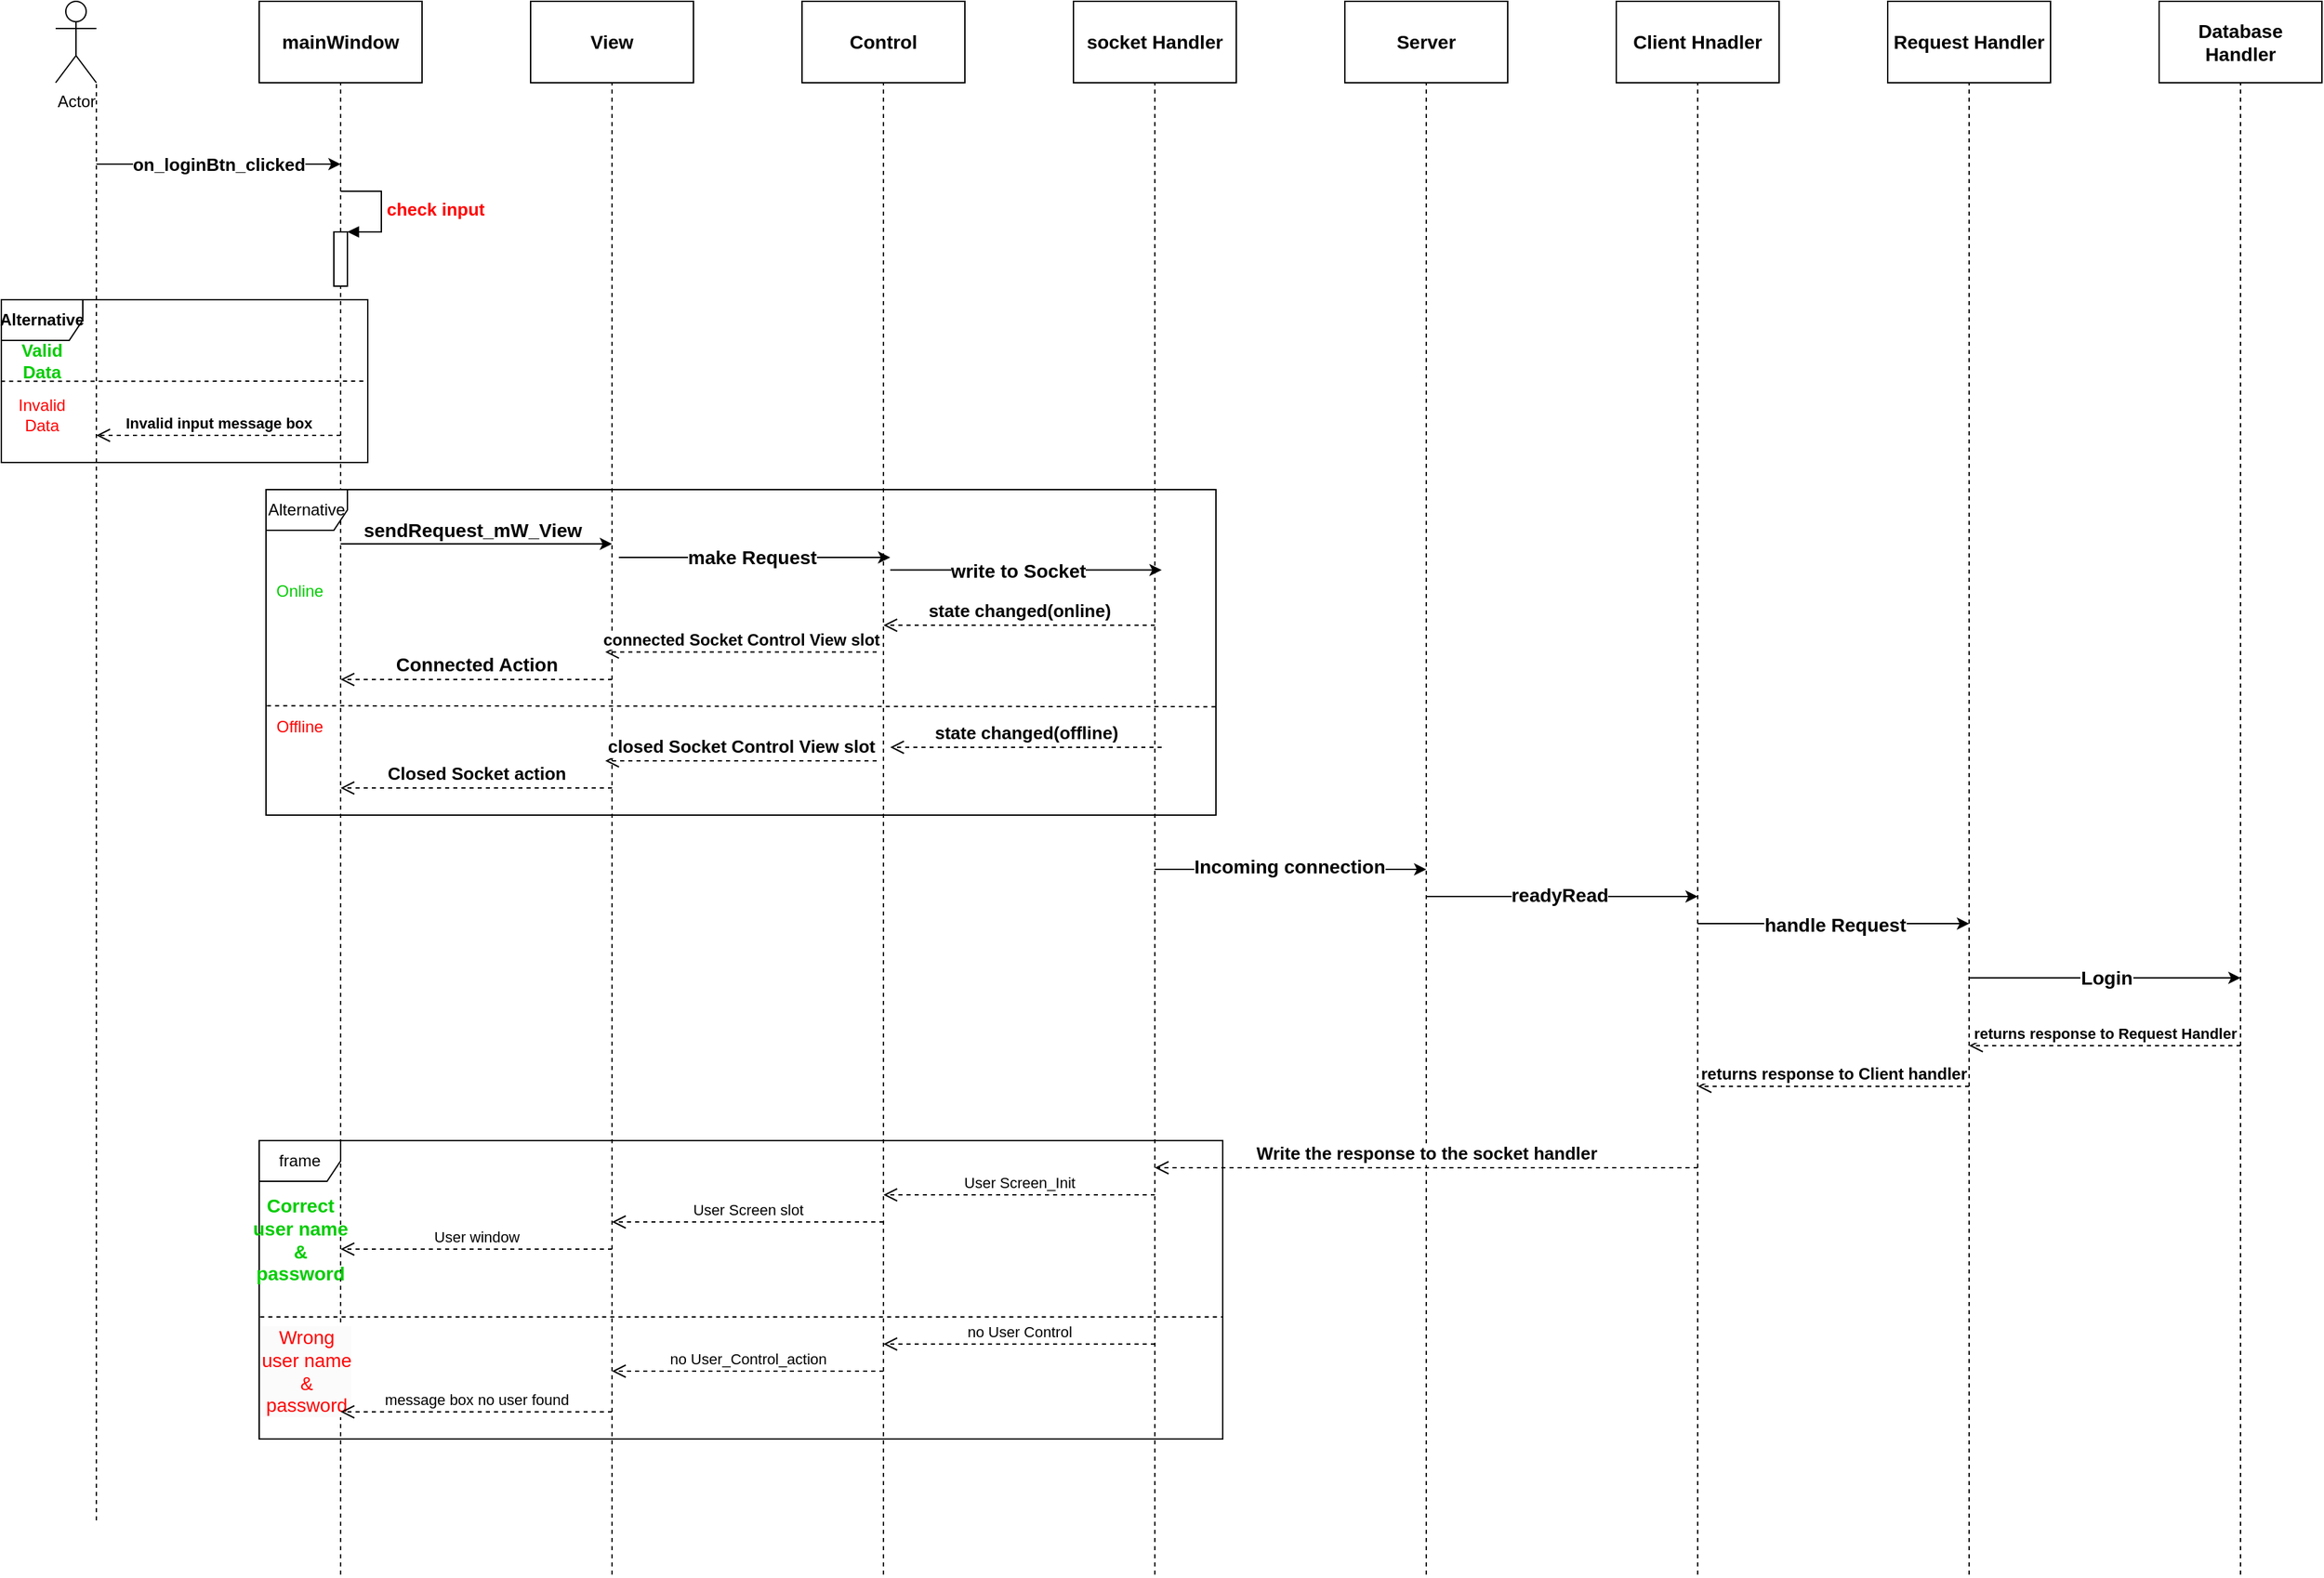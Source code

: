 <mxfile version="24.3.1" type="device">
  <diagram name="Page-1" id="2YBvvXClWsGukQMizWep">
    <mxGraphModel dx="2273" dy="1332" grid="1" gridSize="10" guides="1" tooltips="1" connect="1" arrows="1" fold="1" page="1" pageScale="1" pageWidth="850" pageHeight="1100" math="0" shadow="0">
      <root>
        <mxCell id="0" />
        <mxCell id="1" parent="0" />
        <mxCell id="Qxd5GKGvkfQN9am01lqt-1" value="Actor" style="shape=umlActor;verticalLabelPosition=bottom;verticalAlign=top;html=1;outlineConnect=0;" vertex="1" parent="1">
          <mxGeometry x="90" y="40" width="30" height="60" as="geometry" />
        </mxCell>
        <mxCell id="Qxd5GKGvkfQN9am01lqt-2" value="&lt;b&gt;&lt;font style=&quot;font-size: 14px;&quot;&gt;mainWindow&lt;/font&gt;&lt;/b&gt;" style="rounded=0;whiteSpace=wrap;html=1;" vertex="1" parent="1">
          <mxGeometry x="240" y="40" width="120" height="60" as="geometry" />
        </mxCell>
        <mxCell id="Qxd5GKGvkfQN9am01lqt-3" value="&lt;b&gt;&lt;font style=&quot;font-size: 14px;&quot;&gt;View&lt;/font&gt;&lt;/b&gt;" style="rounded=0;whiteSpace=wrap;html=1;" vertex="1" parent="1">
          <mxGeometry x="440" y="40" width="120" height="60" as="geometry" />
        </mxCell>
        <mxCell id="Qxd5GKGvkfQN9am01lqt-4" value="&lt;font style=&quot;font-size: 14px;&quot;&gt;&lt;b&gt;Control&lt;/b&gt;&lt;/font&gt;" style="rounded=0;whiteSpace=wrap;html=1;" vertex="1" parent="1">
          <mxGeometry x="640" y="40" width="120" height="60" as="geometry" />
        </mxCell>
        <mxCell id="Qxd5GKGvkfQN9am01lqt-6" value="" style="endArrow=none;dashed=1;html=1;rounded=0;entryX=0.5;entryY=1;entryDx=0;entryDy=0;" edge="1" parent="1" target="Qxd5GKGvkfQN9am01lqt-2">
          <mxGeometry width="50" height="50" relative="1" as="geometry">
            <mxPoint x="300" y="1200" as="sourcePoint" />
            <mxPoint x="300" y="120" as="targetPoint" />
          </mxGeometry>
        </mxCell>
        <mxCell id="Qxd5GKGvkfQN9am01lqt-7" value="&lt;font size=&quot;1&quot; style=&quot;&quot;&gt;&lt;b style=&quot;font-size: 14px;&quot;&gt;socket Handler&lt;/b&gt;&lt;/font&gt;" style="rounded=0;whiteSpace=wrap;html=1;" vertex="1" parent="1">
          <mxGeometry x="840" y="40" width="120" height="60" as="geometry" />
        </mxCell>
        <mxCell id="Qxd5GKGvkfQN9am01lqt-9" value="" style="endArrow=none;dashed=1;html=1;rounded=0;" edge="1" parent="1">
          <mxGeometry width="50" height="50" relative="1" as="geometry">
            <mxPoint x="120" y="1160" as="sourcePoint" />
            <mxPoint x="120" y="100" as="targetPoint" />
          </mxGeometry>
        </mxCell>
        <mxCell id="Qxd5GKGvkfQN9am01lqt-10" value="" style="endArrow=classic;html=1;rounded=0;" edge="1" parent="1">
          <mxGeometry width="50" height="50" relative="1" as="geometry">
            <mxPoint x="120" y="160" as="sourcePoint" />
            <mxPoint x="300" y="160" as="targetPoint" />
          </mxGeometry>
        </mxCell>
        <mxCell id="Qxd5GKGvkfQN9am01lqt-11" value="&lt;b style=&quot;font-size: 13px;&quot;&gt;on_loginBtn_clicked&lt;/b&gt;" style="edgeLabel;html=1;align=center;verticalAlign=middle;resizable=0;points=[];" vertex="1" connectable="0" parent="Qxd5GKGvkfQN9am01lqt-10">
          <mxGeometry x="0.078" y="-2" relative="1" as="geometry">
            <mxPoint x="-7" y="-2" as="offset" />
          </mxGeometry>
        </mxCell>
        <mxCell id="Qxd5GKGvkfQN9am01lqt-12" value="" style="endArrow=none;dashed=1;html=1;rounded=0;entryX=0.5;entryY=1;entryDx=0;entryDy=0;" edge="1" parent="1" target="Qxd5GKGvkfQN9am01lqt-3">
          <mxGeometry width="50" height="50" relative="1" as="geometry">
            <mxPoint x="500" y="1200" as="sourcePoint" />
            <mxPoint x="500" y="140" as="targetPoint" />
          </mxGeometry>
        </mxCell>
        <mxCell id="Qxd5GKGvkfQN9am01lqt-13" value="" style="endArrow=classic;html=1;rounded=0;" edge="1" parent="1">
          <mxGeometry width="50" height="50" relative="1" as="geometry">
            <mxPoint x="300" y="440" as="sourcePoint" />
            <mxPoint x="500" y="440" as="targetPoint" />
          </mxGeometry>
        </mxCell>
        <mxCell id="Qxd5GKGvkfQN9am01lqt-14" value="&lt;div style=&quot;&quot;&gt;&lt;b&gt;&lt;font style=&quot;font-size: 14px;&quot;&gt;sendRequest_mW_View&lt;/font&gt;&lt;/b&gt;&lt;br&gt;&lt;/div&gt;" style="edgeLabel;html=1;align=center;verticalAlign=middle;resizable=0;points=[];" vertex="1" connectable="0" parent="Qxd5GKGvkfQN9am01lqt-13">
          <mxGeometry x="-0.138" y="-4" relative="1" as="geometry">
            <mxPoint x="11" y="-14" as="offset" />
          </mxGeometry>
        </mxCell>
        <mxCell id="Qxd5GKGvkfQN9am01lqt-17" value="" style="endArrow=none;dashed=1;html=1;rounded=0;entryX=0.5;entryY=1;entryDx=0;entryDy=0;" edge="1" parent="1" target="Qxd5GKGvkfQN9am01lqt-4">
          <mxGeometry width="50" height="50" relative="1" as="geometry">
            <mxPoint x="700" y="1200" as="sourcePoint" />
            <mxPoint x="700" y="150" as="targetPoint" />
          </mxGeometry>
        </mxCell>
        <mxCell id="Qxd5GKGvkfQN9am01lqt-18" value="" style="endArrow=none;dashed=1;html=1;rounded=0;entryX=0.5;entryY=1;entryDx=0;entryDy=0;" edge="1" parent="1" target="Qxd5GKGvkfQN9am01lqt-7">
          <mxGeometry width="50" height="50" relative="1" as="geometry">
            <mxPoint x="900" y="1200" as="sourcePoint" />
            <mxPoint x="910" y="140" as="targetPoint" />
          </mxGeometry>
        </mxCell>
        <mxCell id="Qxd5GKGvkfQN9am01lqt-19" value="" style="endArrow=classic;html=1;rounded=0;" edge="1" parent="1">
          <mxGeometry width="50" height="50" relative="1" as="geometry">
            <mxPoint x="505" y="450" as="sourcePoint" />
            <mxPoint x="705" y="450" as="targetPoint" />
          </mxGeometry>
        </mxCell>
        <mxCell id="Qxd5GKGvkfQN9am01lqt-21" value="&lt;b&gt;&lt;font style=&quot;font-size: 14px;&quot;&gt;make Request&lt;/font&gt;&lt;/b&gt;" style="edgeLabel;html=1;align=center;verticalAlign=middle;resizable=0;points=[];" vertex="1" connectable="0" parent="Qxd5GKGvkfQN9am01lqt-19">
          <mxGeometry x="-0.025" relative="1" as="geometry">
            <mxPoint as="offset" />
          </mxGeometry>
        </mxCell>
        <mxCell id="Qxd5GKGvkfQN9am01lqt-22" value="" style="endArrow=classic;html=1;rounded=0;" edge="1" parent="1">
          <mxGeometry width="50" height="50" relative="1" as="geometry">
            <mxPoint x="705" y="459.31" as="sourcePoint" />
            <mxPoint x="905" y="459.31" as="targetPoint" />
          </mxGeometry>
        </mxCell>
        <mxCell id="Qxd5GKGvkfQN9am01lqt-23" value="&lt;b&gt;&lt;font style=&quot;font-size: 14px;&quot;&gt;write to Socket&lt;/font&gt;&lt;/b&gt;" style="edgeLabel;html=1;align=center;verticalAlign=middle;resizable=0;points=[];" vertex="1" connectable="0" parent="Qxd5GKGvkfQN9am01lqt-22">
          <mxGeometry x="-0.062" y="4" relative="1" as="geometry">
            <mxPoint y="4" as="offset" />
          </mxGeometry>
        </mxCell>
        <mxCell id="Qxd5GKGvkfQN9am01lqt-25" value="&lt;font style=&quot;font-size: 14px;&quot;&gt;&lt;b&gt;Server&lt;/b&gt;&lt;/font&gt;" style="rounded=0;whiteSpace=wrap;html=1;" vertex="1" parent="1">
          <mxGeometry x="1040" y="40" width="120" height="60" as="geometry" />
        </mxCell>
        <mxCell id="Qxd5GKGvkfQN9am01lqt-26" value="&lt;b&gt;&lt;font style=&quot;font-size: 14px;&quot;&gt;Client Hnadler&lt;/font&gt;&lt;/b&gt;" style="rounded=0;whiteSpace=wrap;html=1;" vertex="1" parent="1">
          <mxGeometry x="1240" y="40" width="120" height="60" as="geometry" />
        </mxCell>
        <mxCell id="Qxd5GKGvkfQN9am01lqt-27" value="" style="endArrow=none;dashed=1;html=1;rounded=0;entryX=0.5;entryY=1;entryDx=0;entryDy=0;" edge="1" parent="1" target="Qxd5GKGvkfQN9am01lqt-25">
          <mxGeometry width="50" height="50" relative="1" as="geometry">
            <mxPoint x="1100" y="1200" as="sourcePoint" />
            <mxPoint x="1100" y="120" as="targetPoint" />
          </mxGeometry>
        </mxCell>
        <mxCell id="Qxd5GKGvkfQN9am01lqt-28" value="" style="endArrow=classic;html=1;rounded=0;" edge="1" parent="1">
          <mxGeometry width="50" height="50" relative="1" as="geometry">
            <mxPoint x="900" y="680" as="sourcePoint" />
            <mxPoint x="1100" y="680" as="targetPoint" />
          </mxGeometry>
        </mxCell>
        <mxCell id="Qxd5GKGvkfQN9am01lqt-29" value="&lt;font style=&quot;font-size: 14px;&quot;&gt;&lt;b&gt;Incoming connection&lt;/b&gt;&lt;/font&gt;" style="edgeLabel;html=1;align=center;verticalAlign=middle;resizable=0;points=[];" vertex="1" connectable="0" parent="Qxd5GKGvkfQN9am01lqt-28">
          <mxGeometry x="-0.01" y="2" relative="1" as="geometry">
            <mxPoint as="offset" />
          </mxGeometry>
        </mxCell>
        <mxCell id="Qxd5GKGvkfQN9am01lqt-32" value="" style="endArrow=none;dashed=1;html=1;rounded=0;entryX=0.5;entryY=1;entryDx=0;entryDy=0;" edge="1" parent="1" target="Qxd5GKGvkfQN9am01lqt-26">
          <mxGeometry width="50" height="50" relative="1" as="geometry">
            <mxPoint x="1300" y="1200" as="sourcePoint" />
            <mxPoint x="1310" y="120" as="targetPoint" />
          </mxGeometry>
        </mxCell>
        <mxCell id="Qxd5GKGvkfQN9am01lqt-33" value="" style="endArrow=classic;html=1;rounded=0;" edge="1" parent="1">
          <mxGeometry width="50" height="50" relative="1" as="geometry">
            <mxPoint x="1100" y="700" as="sourcePoint" />
            <mxPoint x="1300" y="700" as="targetPoint" />
          </mxGeometry>
        </mxCell>
        <mxCell id="Qxd5GKGvkfQN9am01lqt-36" value="&lt;b&gt;&lt;font style=&quot;font-size: 14px;&quot;&gt;readyRead&lt;/font&gt;&lt;/b&gt;" style="edgeLabel;html=1;align=center;verticalAlign=middle;resizable=0;points=[];" vertex="1" connectable="0" parent="Qxd5GKGvkfQN9am01lqt-33">
          <mxGeometry x="-0.02" y="1" relative="1" as="geometry">
            <mxPoint as="offset" />
          </mxGeometry>
        </mxCell>
        <mxCell id="Qxd5GKGvkfQN9am01lqt-37" value="&lt;b&gt;&lt;font style=&quot;font-size: 14px;&quot;&gt;Request Handler&lt;/font&gt;&lt;/b&gt;" style="rounded=0;whiteSpace=wrap;html=1;" vertex="1" parent="1">
          <mxGeometry x="1440" y="40" width="120" height="60" as="geometry" />
        </mxCell>
        <mxCell id="Qxd5GKGvkfQN9am01lqt-38" value="" style="endArrow=none;dashed=1;html=1;rounded=0;entryX=0.5;entryY=1;entryDx=0;entryDy=0;" edge="1" parent="1" target="Qxd5GKGvkfQN9am01lqt-37">
          <mxGeometry width="50" height="50" relative="1" as="geometry">
            <mxPoint x="1500" y="1200" as="sourcePoint" />
            <mxPoint x="1510" y="120" as="targetPoint" />
          </mxGeometry>
        </mxCell>
        <mxCell id="Qxd5GKGvkfQN9am01lqt-39" value="" style="endArrow=classic;html=1;rounded=0;" edge="1" parent="1">
          <mxGeometry width="50" height="50" relative="1" as="geometry">
            <mxPoint x="1300" y="720" as="sourcePoint" />
            <mxPoint x="1500" y="720" as="targetPoint" />
          </mxGeometry>
        </mxCell>
        <mxCell id="Qxd5GKGvkfQN9am01lqt-40" value="&lt;b&gt;&lt;font style=&quot;font-size: 14px;&quot;&gt;handle Request&lt;/font&gt;&lt;/b&gt;" style="edgeLabel;html=1;align=center;verticalAlign=middle;resizable=0;points=[];" vertex="1" connectable="0" parent="Qxd5GKGvkfQN9am01lqt-39">
          <mxGeometry x="0.01" y="-1" relative="1" as="geometry">
            <mxPoint as="offset" />
          </mxGeometry>
        </mxCell>
        <mxCell id="Qxd5GKGvkfQN9am01lqt-41" value="&lt;b&gt;&lt;font style=&quot;font-size: 14px;&quot;&gt;Database Handler&lt;/font&gt;&lt;/b&gt;" style="rounded=0;whiteSpace=wrap;html=1;" vertex="1" parent="1">
          <mxGeometry x="1640" y="40" width="120" height="60" as="geometry" />
        </mxCell>
        <mxCell id="Qxd5GKGvkfQN9am01lqt-43" value="" style="endArrow=none;dashed=1;html=1;rounded=0;entryX=0.5;entryY=1;entryDx=0;entryDy=0;" edge="1" parent="1" target="Qxd5GKGvkfQN9am01lqt-41">
          <mxGeometry width="50" height="50" relative="1" as="geometry">
            <mxPoint x="1700" y="1200" as="sourcePoint" />
            <mxPoint x="1690" y="150" as="targetPoint" />
          </mxGeometry>
        </mxCell>
        <mxCell id="Qxd5GKGvkfQN9am01lqt-44" value="" style="endArrow=classic;html=1;rounded=0;" edge="1" parent="1">
          <mxGeometry width="50" height="50" relative="1" as="geometry">
            <mxPoint x="1500" y="760" as="sourcePoint" />
            <mxPoint x="1700" y="760" as="targetPoint" />
          </mxGeometry>
        </mxCell>
        <mxCell id="Qxd5GKGvkfQN9am01lqt-46" value="&lt;b&gt;&lt;font style=&quot;font-size: 14px;&quot;&gt;Login&lt;/font&gt;&lt;/b&gt;" style="edgeLabel;html=1;align=center;verticalAlign=middle;resizable=0;points=[];" vertex="1" connectable="0" parent="Qxd5GKGvkfQN9am01lqt-44">
          <mxGeometry x="0.01" relative="1" as="geometry">
            <mxPoint as="offset" />
          </mxGeometry>
        </mxCell>
        <mxCell id="Qxd5GKGvkfQN9am01lqt-55" value="&lt;b&gt;&lt;font style=&quot;font-size: 12px;&quot;&gt;Alternative&lt;/font&gt;&lt;/b&gt;" style="shape=umlFrame;whiteSpace=wrap;html=1;pointerEvents=0;" vertex="1" parent="1">
          <mxGeometry x="50" y="260" width="270" height="120" as="geometry" />
        </mxCell>
        <mxCell id="Qxd5GKGvkfQN9am01lqt-56" value="" style="endArrow=none;dashed=1;html=1;rounded=0;entryX=1.001;entryY=0.449;entryDx=0;entryDy=0;entryPerimeter=0;exitX=0;exitY=0.45;exitDx=0;exitDy=0;exitPerimeter=0;" edge="1" parent="1">
          <mxGeometry width="50" height="50" relative="1" as="geometry">
            <mxPoint x="49.73" y="320.15" as="sourcePoint" />
            <mxPoint x="320" y="320" as="targetPoint" />
          </mxGeometry>
        </mxCell>
        <mxCell id="Qxd5GKGvkfQN9am01lqt-57" value="&lt;font color=&quot;#00cc00&quot;&gt;&lt;span style=&quot;font-size: 13px;&quot;&gt;&lt;b&gt;Valid&lt;/b&gt;&lt;/span&gt;&lt;/font&gt;&lt;div&gt;&lt;font color=&quot;#00cc00&quot;&gt;&lt;span style=&quot;font-size: 13px;&quot;&gt;&lt;b&gt;Data&lt;/b&gt;&lt;/span&gt;&lt;/font&gt;&lt;/div&gt;" style="text;html=1;align=center;verticalAlign=middle;whiteSpace=wrap;rounded=0;" vertex="1" parent="1">
          <mxGeometry x="50" y="290" width="60" height="30" as="geometry" />
        </mxCell>
        <mxCell id="Qxd5GKGvkfQN9am01lqt-58" value="&lt;font color=&quot;#ff0000&quot;&gt;Invalid&lt;/font&gt;&lt;div&gt;&lt;font color=&quot;#ff0000&quot;&gt;Data&lt;/font&gt;&lt;/div&gt;" style="text;html=1;align=center;verticalAlign=middle;whiteSpace=wrap;rounded=0;" vertex="1" parent="1">
          <mxGeometry x="50" y="330" width="60" height="30" as="geometry" />
        </mxCell>
        <mxCell id="Qxd5GKGvkfQN9am01lqt-59" value="" style="html=1;points=[[0,0,0,0,5],[0,1,0,0,-5],[1,0,0,0,5],[1,1,0,0,-5]];perimeter=orthogonalPerimeter;outlineConnect=0;targetShapes=umlLifeline;portConstraint=eastwest;newEdgeStyle={&quot;curved&quot;:0,&quot;rounded&quot;:0};" vertex="1" parent="1">
          <mxGeometry x="295" y="210" width="10" height="40" as="geometry" />
        </mxCell>
        <mxCell id="Qxd5GKGvkfQN9am01lqt-60" value="&lt;b&gt;&lt;font color=&quot;#ff0000&quot; style=&quot;font-size: 13px;&quot;&gt;check input&lt;/font&gt;&lt;/b&gt;" style="html=1;align=left;spacingLeft=2;endArrow=block;rounded=0;edgeStyle=orthogonalEdgeStyle;curved=0;rounded=0;" edge="1" target="Qxd5GKGvkfQN9am01lqt-59" parent="1">
          <mxGeometry relative="1" as="geometry">
            <mxPoint x="300" y="180" as="sourcePoint" />
            <Array as="points">
              <mxPoint x="330" y="210" />
            </Array>
          </mxGeometry>
        </mxCell>
        <mxCell id="Qxd5GKGvkfQN9am01lqt-61" value="Alternative" style="shape=umlFrame;whiteSpace=wrap;html=1;pointerEvents=0;" vertex="1" parent="1">
          <mxGeometry x="245" y="400" width="700" height="240" as="geometry" />
        </mxCell>
        <mxCell id="Qxd5GKGvkfQN9am01lqt-62" value="" style="endArrow=none;dashed=1;html=1;rounded=0;entryX=1;entryY=0.667;entryDx=0;entryDy=0;entryPerimeter=0;exitX=0.001;exitY=0.664;exitDx=0;exitDy=0;exitPerimeter=0;" edge="1" parent="1" source="Qxd5GKGvkfQN9am01lqt-61" target="Qxd5GKGvkfQN9am01lqt-61">
          <mxGeometry width="50" height="50" relative="1" as="geometry">
            <mxPoint x="550" y="740" as="sourcePoint" />
            <mxPoint x="600" y="690" as="targetPoint" />
            <Array as="points" />
          </mxGeometry>
        </mxCell>
        <mxCell id="Qxd5GKGvkfQN9am01lqt-63" value="&lt;font color=&quot;#00cc00&quot;&gt;Online&lt;/font&gt;" style="text;html=1;align=center;verticalAlign=middle;whiteSpace=wrap;rounded=0;" vertex="1" parent="1">
          <mxGeometry x="240" y="460" width="60" height="30" as="geometry" />
        </mxCell>
        <mxCell id="Qxd5GKGvkfQN9am01lqt-64" value="&lt;font color=&quot;#ff0000&quot;&gt;Offline&lt;/font&gt;" style="text;html=1;align=center;verticalAlign=middle;whiteSpace=wrap;rounded=0;" vertex="1" parent="1">
          <mxGeometry x="240" y="560" width="60" height="30" as="geometry" />
        </mxCell>
        <mxCell id="Qxd5GKGvkfQN9am01lqt-65" value="&lt;b&gt;&lt;font style=&quot;font-size: 13px;&quot;&gt;state changed(offline)&lt;/font&gt;&lt;/b&gt;" style="html=1;verticalAlign=bottom;endArrow=open;dashed=1;endSize=8;curved=0;rounded=0;" edge="1" parent="1">
          <mxGeometry relative="1" as="geometry">
            <mxPoint x="905" y="590" as="sourcePoint" />
            <mxPoint x="705" y="590" as="targetPoint" />
          </mxGeometry>
        </mxCell>
        <mxCell id="Qxd5GKGvkfQN9am01lqt-68" value="&lt;b style=&quot;font-size: 13px;&quot;&gt;closed Socket Control View slot&lt;/b&gt;" style="html=1;verticalAlign=bottom;endArrow=open;dashed=1;endSize=8;curved=0;rounded=0;" edge="1" parent="1">
          <mxGeometry relative="1" as="geometry">
            <mxPoint x="695" y="600" as="sourcePoint" />
            <mxPoint x="495" y="600" as="targetPoint" />
          </mxGeometry>
        </mxCell>
        <mxCell id="Qxd5GKGvkfQN9am01lqt-69" value="&lt;b&gt;&lt;font style=&quot;font-size: 13px;&quot;&gt;Closed Socket action&lt;/font&gt;&lt;/b&gt;" style="html=1;verticalAlign=bottom;endArrow=open;dashed=1;endSize=8;curved=0;rounded=0;" edge="1" parent="1">
          <mxGeometry relative="1" as="geometry">
            <mxPoint x="500" y="620" as="sourcePoint" />
            <mxPoint x="300" y="620" as="targetPoint" />
          </mxGeometry>
        </mxCell>
        <mxCell id="Qxd5GKGvkfQN9am01lqt-72" value="&lt;b&gt;&lt;font style=&quot;font-size: 13px;&quot;&gt;state changed(online)&lt;/font&gt;&lt;/b&gt;" style="html=1;verticalAlign=bottom;endArrow=open;dashed=1;endSize=8;curved=0;rounded=0;" edge="1" parent="1">
          <mxGeometry relative="1" as="geometry">
            <mxPoint x="900" y="500" as="sourcePoint" />
            <mxPoint x="700" y="500" as="targetPoint" />
          </mxGeometry>
        </mxCell>
        <mxCell id="Qxd5GKGvkfQN9am01lqt-73" value="&lt;b&gt;&lt;font style=&quot;font-size: 12px;&quot;&gt;connected Socket Control View slot&lt;/font&gt;&lt;/b&gt;" style="html=1;verticalAlign=bottom;endArrow=open;dashed=1;endSize=8;curved=0;rounded=0;" edge="1" parent="1">
          <mxGeometry relative="1" as="geometry">
            <mxPoint x="695" y="519.8" as="sourcePoint" />
            <mxPoint x="495" y="519.8" as="targetPoint" />
          </mxGeometry>
        </mxCell>
        <mxCell id="Qxd5GKGvkfQN9am01lqt-74" value="&lt;b&gt;&lt;font style=&quot;font-size: 14px;&quot;&gt;Connected Action&lt;/font&gt;&lt;/b&gt;" style="html=1;verticalAlign=bottom;endArrow=open;dashed=1;endSize=8;curved=0;rounded=0;" edge="1" parent="1">
          <mxGeometry relative="1" as="geometry">
            <mxPoint x="500" y="540" as="sourcePoint" />
            <mxPoint x="300" y="540" as="targetPoint" />
          </mxGeometry>
        </mxCell>
        <mxCell id="Qxd5GKGvkfQN9am01lqt-77" value="&lt;b&gt;Invalid input message box&lt;/b&gt;" style="html=1;verticalAlign=bottom;endArrow=open;dashed=1;endSize=8;curved=0;rounded=0;" edge="1" parent="1">
          <mxGeometry relative="1" as="geometry">
            <mxPoint x="300" y="360" as="sourcePoint" />
            <mxPoint x="120" y="360" as="targetPoint" />
          </mxGeometry>
        </mxCell>
        <mxCell id="Qxd5GKGvkfQN9am01lqt-80" value="frame" style="shape=umlFrame;whiteSpace=wrap;html=1;pointerEvents=0;" vertex="1" parent="1">
          <mxGeometry x="240" y="880" width="710" height="220" as="geometry" />
        </mxCell>
        <mxCell id="Qxd5GKGvkfQN9am01lqt-81" value="" style="endArrow=none;dashed=1;html=1;rounded=0;entryX=1;entryY=0.547;entryDx=0;entryDy=0;entryPerimeter=0;exitX=0.001;exitY=0.547;exitDx=0;exitDy=0;exitPerimeter=0;" edge="1" parent="1">
          <mxGeometry width="50" height="50" relative="1" as="geometry">
            <mxPoint x="240.71" y="1010.0" as="sourcePoint" />
            <mxPoint x="950" y="1010.0" as="targetPoint" />
          </mxGeometry>
        </mxCell>
        <mxCell id="Qxd5GKGvkfQN9am01lqt-82" value="&lt;font style=&quot;font-size: 14px;&quot; color=&quot;#00cc00&quot;&gt;Correct&lt;/font&gt;&lt;div style=&quot;font-size: 14px;&quot;&gt;&lt;font style=&quot;font-size: 14px;&quot; color=&quot;#00cc00&quot;&gt;user name&lt;/font&gt;&lt;/div&gt;&lt;div style=&quot;font-size: 14px;&quot;&gt;&lt;font style=&quot;font-size: 14px;&quot; color=&quot;#00cc00&quot;&gt;&amp;amp;&lt;/font&gt;&lt;/div&gt;&lt;div style=&quot;font-size: 14px;&quot;&gt;&lt;font style=&quot;font-size: 14px;&quot; color=&quot;#00cc00&quot;&gt;password&lt;/font&gt;&lt;/div&gt;" style="text;align=center;fontStyle=1;verticalAlign=middle;spacingLeft=3;spacingRight=3;strokeColor=none;rotatable=0;points=[[0,0.5],[1,0.5]];portConstraint=eastwest;html=1;" vertex="1" parent="1">
          <mxGeometry x="230" y="940" width="80" height="26" as="geometry" />
        </mxCell>
        <mxCell id="Qxd5GKGvkfQN9am01lqt-83" value="&lt;div style=&quot;forced-color-adjust: none; font-family: Helvetica; font-style: normal; font-variant-ligatures: normal; font-variant-caps: normal; letter-spacing: normal; orphans: 2; text-align: center; text-indent: 0px; text-transform: none; widows: 2; word-spacing: 0px; -webkit-text-stroke-width: 0px; white-space: nowrap; background-color: rgb(251, 251, 251); text-decoration-thickness: initial; text-decoration-style: initial; text-decoration-color: initial; font-size: 14px;&quot;&gt;&lt;font style=&quot;font-size: 14px;&quot; color=&quot;#ff0000&quot;&gt;Wrong&lt;/font&gt;&lt;/div&gt;&lt;div style=&quot;forced-color-adjust: none; font-family: Helvetica; font-style: normal; font-variant-ligatures: normal; font-variant-caps: normal; letter-spacing: normal; orphans: 2; text-align: center; text-indent: 0px; text-transform: none; widows: 2; word-spacing: 0px; -webkit-text-stroke-width: 0px; white-space: nowrap; background-color: rgb(251, 251, 251); text-decoration-thickness: initial; text-decoration-style: initial; text-decoration-color: initial; font-size: 14px;&quot;&gt;&lt;font style=&quot;font-size: 14px;&quot; color=&quot;#ff0000&quot;&gt;user name&lt;/font&gt;&lt;/div&gt;&lt;div style=&quot;forced-color-adjust: none; font-family: Helvetica; font-style: normal; font-variant-ligatures: normal; font-variant-caps: normal; letter-spacing: normal; orphans: 2; text-align: center; text-indent: 0px; text-transform: none; widows: 2; word-spacing: 0px; -webkit-text-stroke-width: 0px; white-space: nowrap; background-color: rgb(251, 251, 251); text-decoration-thickness: initial; text-decoration-style: initial; text-decoration-color: initial; font-size: 14px;&quot;&gt;&lt;font style=&quot;font-size: 14px;&quot; color=&quot;#ff0000&quot;&gt;&amp;amp;&lt;/font&gt;&lt;/div&gt;&lt;div style=&quot;forced-color-adjust: none; font-family: Helvetica; font-style: normal; font-variant-ligatures: normal; font-variant-caps: normal; letter-spacing: normal; orphans: 2; text-align: center; text-indent: 0px; text-transform: none; widows: 2; word-spacing: 0px; -webkit-text-stroke-width: 0px; white-space: nowrap; background-color: rgb(251, 251, 251); text-decoration-thickness: initial; text-decoration-style: initial; text-decoration-color: initial; font-size: 14px;&quot;&gt;&lt;font style=&quot;font-size: 14px;&quot; color=&quot;#ff0000&quot;&gt;password&lt;/font&gt;&lt;/div&gt;" style="text;whiteSpace=wrap;html=1;" vertex="1" parent="1">
          <mxGeometry x="240" y="1010" width="90" height="80" as="geometry" />
        </mxCell>
        <mxCell id="Qxd5GKGvkfQN9am01lqt-85" value="&lt;b&gt;&lt;font style=&quot;font-size: 11px;&quot;&gt;returns response to Request Handler&lt;/font&gt;&lt;/b&gt;" style="html=1;verticalAlign=bottom;endArrow=open;dashed=1;endSize=8;curved=0;rounded=0;" edge="1" parent="1">
          <mxGeometry relative="1" as="geometry">
            <mxPoint x="1700" y="810" as="sourcePoint" />
            <mxPoint x="1500" y="810" as="targetPoint" />
          </mxGeometry>
        </mxCell>
        <mxCell id="Qxd5GKGvkfQN9am01lqt-86" value="&lt;b&gt;&lt;font style=&quot;font-size: 12px;&quot;&gt;returns response to Client handler&lt;/font&gt;&lt;/b&gt;" style="html=1;verticalAlign=bottom;endArrow=open;dashed=1;endSize=8;curved=0;rounded=0;" edge="1" parent="1">
          <mxGeometry relative="1" as="geometry">
            <mxPoint x="1500" y="840" as="sourcePoint" />
            <mxPoint x="1300" y="840" as="targetPoint" />
          </mxGeometry>
        </mxCell>
        <mxCell id="Qxd5GKGvkfQN9am01lqt-88" value="&lt;b&gt;&lt;font style=&quot;font-size: 13px;&quot;&gt;Write the response to the socket handler&lt;/font&gt;&lt;/b&gt;" style="html=1;verticalAlign=bottom;endArrow=open;dashed=1;endSize=8;curved=0;rounded=0;" edge="1" parent="1">
          <mxGeometry relative="1" as="geometry">
            <mxPoint x="1300" y="900" as="sourcePoint" />
            <mxPoint x="900" y="900" as="targetPoint" />
          </mxGeometry>
        </mxCell>
        <mxCell id="Qxd5GKGvkfQN9am01lqt-89" value="User Screen_Init" style="html=1;verticalAlign=bottom;endArrow=open;dashed=1;endSize=8;curved=0;rounded=0;" edge="1" parent="1">
          <mxGeometry relative="1" as="geometry">
            <mxPoint x="900" y="920" as="sourcePoint" />
            <mxPoint x="700" y="920" as="targetPoint" />
          </mxGeometry>
        </mxCell>
        <mxCell id="Qxd5GKGvkfQN9am01lqt-90" value="User Screen slot" style="html=1;verticalAlign=bottom;endArrow=open;dashed=1;endSize=8;curved=0;rounded=0;" edge="1" parent="1">
          <mxGeometry relative="1" as="geometry">
            <mxPoint x="700" y="940" as="sourcePoint" />
            <mxPoint x="500" y="940" as="targetPoint" />
          </mxGeometry>
        </mxCell>
        <mxCell id="Qxd5GKGvkfQN9am01lqt-91" value="User window" style="html=1;verticalAlign=bottom;endArrow=open;dashed=1;endSize=8;curved=0;rounded=0;" edge="1" parent="1">
          <mxGeometry relative="1" as="geometry">
            <mxPoint x="500" y="960" as="sourcePoint" />
            <mxPoint x="300" y="960" as="targetPoint" />
          </mxGeometry>
        </mxCell>
        <mxCell id="Qxd5GKGvkfQN9am01lqt-92" value="no User Control" style="html=1;verticalAlign=bottom;endArrow=open;dashed=1;endSize=8;curved=0;rounded=0;" edge="1" parent="1">
          <mxGeometry relative="1" as="geometry">
            <mxPoint x="900" y="1030" as="sourcePoint" />
            <mxPoint x="700" y="1030" as="targetPoint" />
          </mxGeometry>
        </mxCell>
        <mxCell id="Qxd5GKGvkfQN9am01lqt-93" value="no User_Control_action" style="html=1;verticalAlign=bottom;endArrow=open;dashed=1;endSize=8;curved=0;rounded=0;" edge="1" parent="1">
          <mxGeometry relative="1" as="geometry">
            <mxPoint x="700" y="1050" as="sourcePoint" />
            <mxPoint x="500" y="1050" as="targetPoint" />
          </mxGeometry>
        </mxCell>
        <mxCell id="Qxd5GKGvkfQN9am01lqt-94" value="message box no user found" style="html=1;verticalAlign=bottom;endArrow=open;dashed=1;endSize=8;curved=0;rounded=0;entryX=0.667;entryY=0.875;entryDx=0;entryDy=0;entryPerimeter=0;" edge="1" parent="1" target="Qxd5GKGvkfQN9am01lqt-83">
          <mxGeometry relative="1" as="geometry">
            <mxPoint x="500" y="1080" as="sourcePoint" />
            <mxPoint x="420" y="1080" as="targetPoint" />
          </mxGeometry>
        </mxCell>
      </root>
    </mxGraphModel>
  </diagram>
</mxfile>
